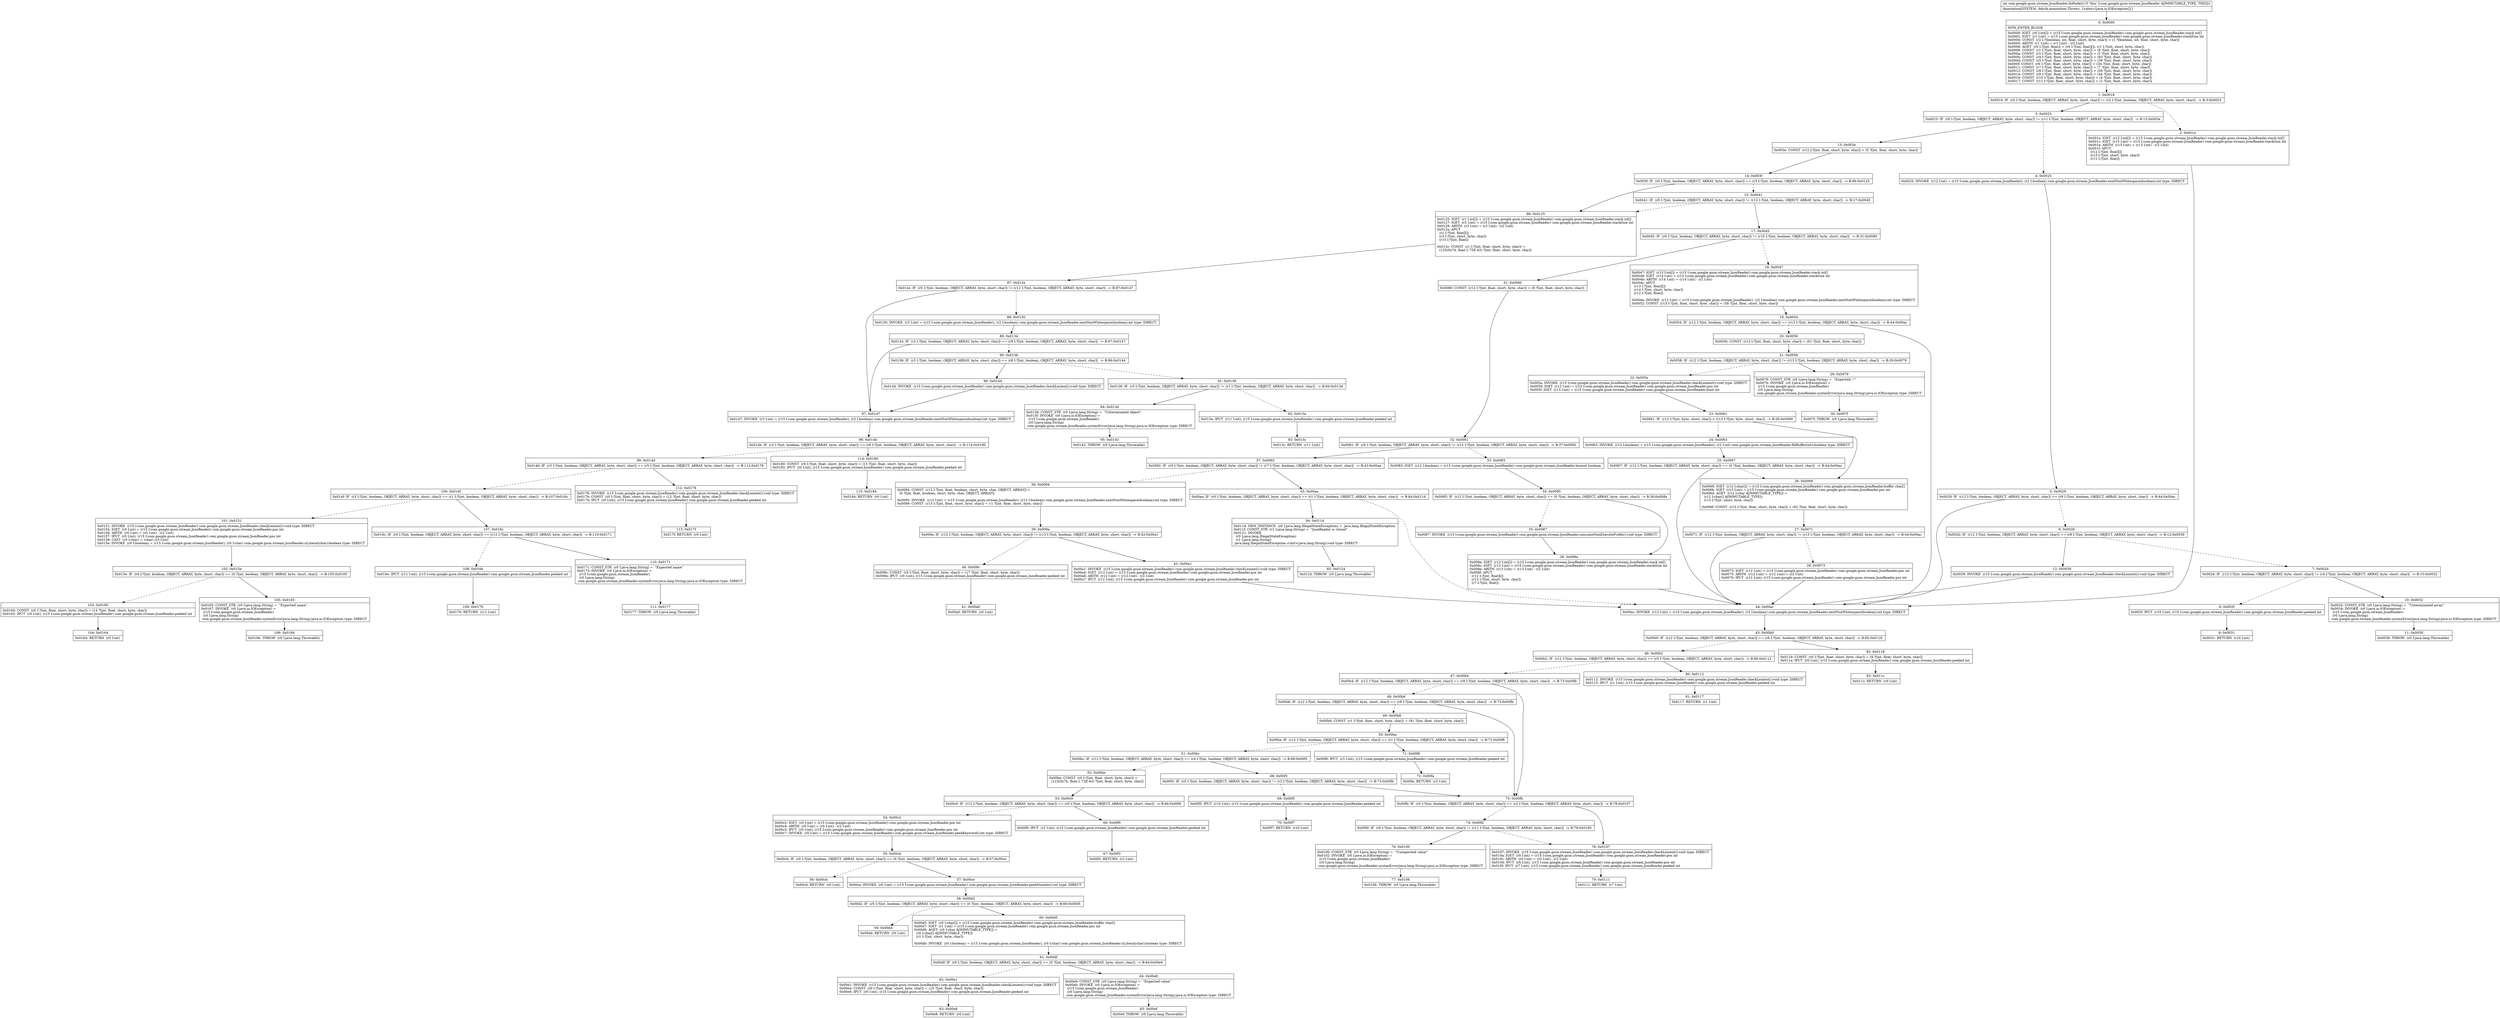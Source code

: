 digraph "CFG forcom.google.gson.stream.JsonReader.doPeek()I" {
Node_0 [shape=record,label="{0\:\ 0x0000|MTH_ENTER_BLOCK\l|0x0000: IGET  (r0 I:int[]) = (r15 I:com.google.gson.stream.JsonReader) com.google.gson.stream.JsonReader.stack int[] \l0x0002: IGET  (r1 I:int) = (r15 I:com.google.gson.stream.JsonReader) com.google.gson.stream.JsonReader.stackSize int \l0x0004: CONST  (r2 I:?[boolean, int, float, short, byte, char]) = (1 ?[boolean, int, float, short, byte, char]) \l0x0005: ARITH  (r1 I:int) = (r1 I:int) \- (r2 I:int) \l0x0006: AGET  (r0 I:?[int, float]) = (r0 I:?[int, float][]), (r1 I:?[int, short, byte, char]) \l0x0008: CONST  (r1 I:?[int, float, short, byte, char]) = (8 ?[int, float, short, byte, char]) \l0x000a: CONST  (r3 I:?[int, float, short, byte, char]) = (3 ?[int, float, short, byte, char]) \l0x000b: CONST  (r4 I:?[int, float, short, byte, char]) = (93 ?[int, float, short, byte, char]) \l0x000d: CONST  (r5 I:?[int, float, short, byte, char]) = (39 ?[int, float, short, byte, char]) \l0x000f: CONST  (r6 I:?[int, float, short, byte, char]) = (34 ?[int, float, short, byte, char]) \l0x0011: CONST  (r7 I:?[int, float, short, byte, char]) = (7 ?[int, float, short, byte, char]) \l0x0012: CONST  (r8 I:?[int, float, short, byte, char]) = (59 ?[int, float, short, byte, char]) \l0x0014: CONST  (r9 I:?[int, float, short, byte, char]) = (44 ?[int, float, short, byte, char]) \l0x0016: CONST  (r10 I:?[int, float, short, byte, char]) = (4 ?[int, float, short, byte, char]) \l0x0017: CONST  (r11 I:?[int, float, short, byte, char]) = (2 ?[int, float, short, byte, char]) \l}"];
Node_1 [shape=record,label="{1\:\ 0x0018|0x0018: IF  (r0 I:?[int, boolean, OBJECT, ARRAY, byte, short, char]) != (r2 I:?[int, boolean, OBJECT, ARRAY, byte, short, char])  \-\> B:3:0x0023 \l}"];
Node_2 [shape=record,label="{2\:\ 0x001a|0x001a: IGET  (r12 I:int[]) = (r15 I:com.google.gson.stream.JsonReader) com.google.gson.stream.JsonReader.stack int[] \l0x001c: IGET  (r13 I:int) = (r15 I:com.google.gson.stream.JsonReader) com.google.gson.stream.JsonReader.stackSize int \l0x001e: ARITH  (r13 I:int) = (r13 I:int) \- (r2 I:int) \l0x001f: APUT  \l  (r12 I:?[int, float][])\l  (r13 I:?[int, short, byte, char])\l  (r11 I:?[int, float])\l \l}"];
Node_3 [shape=record,label="{3\:\ 0x0023|0x0023: IF  (r0 I:?[int, boolean, OBJECT, ARRAY, byte, short, char]) != (r11 I:?[int, boolean, OBJECT, ARRAY, byte, short, char])  \-\> B:13:0x003e \l}"];
Node_4 [shape=record,label="{4\:\ 0x0025|0x0025: INVOKE  (r12 I:int) = (r15 I:com.google.gson.stream.JsonReader), (r2 I:boolean) com.google.gson.stream.JsonReader.nextNonWhitespace(boolean):int type: DIRECT \l}"];
Node_5 [shape=record,label="{5\:\ 0x0029|0x0029: IF  (r12 I:?[int, boolean, OBJECT, ARRAY, byte, short, char]) == (r9 I:?[int, boolean, OBJECT, ARRAY, byte, short, char])  \-\> B:44:0x00ac \l}"];
Node_6 [shape=record,label="{6\:\ 0x002b|0x002b: IF  (r12 I:?[int, boolean, OBJECT, ARRAY, byte, short, char]) == (r8 I:?[int, boolean, OBJECT, ARRAY, byte, short, char])  \-\> B:12:0x0039 \l}"];
Node_7 [shape=record,label="{7\:\ 0x002d|0x002d: IF  (r12 I:?[int, boolean, OBJECT, ARRAY, byte, short, char]) != (r4 I:?[int, boolean, OBJECT, ARRAY, byte, short, char])  \-\> B:10:0x0032 \l}"];
Node_8 [shape=record,label="{8\:\ 0x002f|0x002f: IPUT  (r10 I:int), (r15 I:com.google.gson.stream.JsonReader) com.google.gson.stream.JsonReader.peeked int \l}"];
Node_9 [shape=record,label="{9\:\ 0x0031|0x0031: RETURN  (r10 I:int) \l}"];
Node_10 [shape=record,label="{10\:\ 0x0032|0x0032: CONST_STR  (r0 I:java.lang.String) =  \"Unterminated array\" \l0x0034: INVOKE  (r0 I:java.io.IOException) = \l  (r15 I:com.google.gson.stream.JsonReader)\l  (r0 I:java.lang.String)\l com.google.gson.stream.JsonReader.syntaxError(java.lang.String):java.io.IOException type: DIRECT \l}"];
Node_11 [shape=record,label="{11\:\ 0x0038|0x0038: THROW  (r0 I:java.lang.Throwable) \l}"];
Node_12 [shape=record,label="{12\:\ 0x0039|0x0039: INVOKE  (r15 I:com.google.gson.stream.JsonReader) com.google.gson.stream.JsonReader.checkLenient():void type: DIRECT \l}"];
Node_13 [shape=record,label="{13\:\ 0x003e|0x003e: CONST  (r12 I:?[int, float, short, byte, char]) = (5 ?[int, float, short, byte, char]) \l}"];
Node_14 [shape=record,label="{14\:\ 0x003f|0x003f: IF  (r0 I:?[int, boolean, OBJECT, ARRAY, byte, short, char]) == (r3 I:?[int, boolean, OBJECT, ARRAY, byte, short, char])  \-\> B:86:0x0125 \l}"];
Node_15 [shape=record,label="{15\:\ 0x0041|0x0041: IF  (r0 I:?[int, boolean, OBJECT, ARRAY, byte, short, char]) != (r12 I:?[int, boolean, OBJECT, ARRAY, byte, short, char])  \-\> B:17:0x0045 \l}"];
Node_17 [shape=record,label="{17\:\ 0x0045|0x0045: IF  (r0 I:?[int, boolean, OBJECT, ARRAY, byte, short, char]) != (r10 I:?[int, boolean, OBJECT, ARRAY, byte, short, char])  \-\> B:31:0x0080 \l}"];
Node_18 [shape=record,label="{18\:\ 0x0047|0x0047: IGET  (r13 I:int[]) = (r15 I:com.google.gson.stream.JsonReader) com.google.gson.stream.JsonReader.stack int[] \l0x0049: IGET  (r14 I:int) = (r15 I:com.google.gson.stream.JsonReader) com.google.gson.stream.JsonReader.stackSize int \l0x004b: ARITH  (r14 I:int) = (r14 I:int) \- (r2 I:int) \l0x004c: APUT  \l  (r13 I:?[int, float][])\l  (r14 I:?[int, short, byte, char])\l  (r12 I:?[int, float])\l \l0x004e: INVOKE  (r12 I:int) = (r15 I:com.google.gson.stream.JsonReader), (r2 I:boolean) com.google.gson.stream.JsonReader.nextNonWhitespace(boolean):int type: DIRECT \l0x0052: CONST  (r13 I:?[int, float, short, byte, char]) = (58 ?[int, float, short, byte, char]) \l}"];
Node_19 [shape=record,label="{19\:\ 0x0054|0x0054: IF  (r12 I:?[int, boolean, OBJECT, ARRAY, byte, short, char]) == (r13 I:?[int, boolean, OBJECT, ARRAY, byte, short, char])  \-\> B:44:0x00ac \l}"];
Node_20 [shape=record,label="{20\:\ 0x0056|0x0056: CONST  (r13 I:?[int, float, short, byte, char]) = (61 ?[int, float, short, byte, char]) \l}"];
Node_21 [shape=record,label="{21\:\ 0x0058|0x0058: IF  (r12 I:?[int, boolean, OBJECT, ARRAY, byte, short, char]) != (r13 I:?[int, boolean, OBJECT, ARRAY, byte, short, char])  \-\> B:29:0x0079 \l}"];
Node_22 [shape=record,label="{22\:\ 0x005a|0x005a: INVOKE  (r15 I:com.google.gson.stream.JsonReader) com.google.gson.stream.JsonReader.checkLenient():void type: DIRECT \l0x005d: IGET  (r12 I:int) = (r15 I:com.google.gson.stream.JsonReader) com.google.gson.stream.JsonReader.pos int \l0x005f: IGET  (r13 I:int) = (r15 I:com.google.gson.stream.JsonReader) com.google.gson.stream.JsonReader.limit int \l}"];
Node_23 [shape=record,label="{23\:\ 0x0061|0x0061: IF  (r12 I:?[int, byte, short, char]) \< (r13 I:?[int, byte, short, char])  \-\> B:26:0x0069 \l}"];
Node_24 [shape=record,label="{24\:\ 0x0063|0x0063: INVOKE  (r12 I:boolean) = (r15 I:com.google.gson.stream.JsonReader), (r2 I:int) com.google.gson.stream.JsonReader.fillBuffer(int):boolean type: DIRECT \l}"];
Node_25 [shape=record,label="{25\:\ 0x0067|0x0067: IF  (r12 I:?[int, boolean, OBJECT, ARRAY, byte, short, char]) == (0 ?[int, boolean, OBJECT, ARRAY, byte, short, char])  \-\> B:44:0x00ac \l}"];
Node_26 [shape=record,label="{26\:\ 0x0069|0x0069: IGET  (r12 I:char[]) = (r15 I:com.google.gson.stream.JsonReader) com.google.gson.stream.JsonReader.buffer char[] \l0x006b: IGET  (r13 I:int) = (r15 I:com.google.gson.stream.JsonReader) com.google.gson.stream.JsonReader.pos int \l0x006d: AGET  (r12 I:char A[IMMUTABLE_TYPE]) = \l  (r12 I:char[] A[IMMUTABLE_TYPE])\l  (r13 I:?[int, short, byte, char])\l \l0x006f: CONST  (r13 I:?[int, float, short, byte, char]) = (62 ?[int, float, short, byte, char]) \l}"];
Node_27 [shape=record,label="{27\:\ 0x0071|0x0071: IF  (r12 I:?[int, boolean, OBJECT, ARRAY, byte, short, char]) != (r13 I:?[int, boolean, OBJECT, ARRAY, byte, short, char])  \-\> B:44:0x00ac \l}"];
Node_28 [shape=record,label="{28\:\ 0x0073|0x0073: IGET  (r12 I:int) = (r15 I:com.google.gson.stream.JsonReader) com.google.gson.stream.JsonReader.pos int \l0x0075: ARITH  (r12 I:int) = (r12 I:int) + (r2 I:int) \l0x0076: IPUT  (r12 I:int), (r15 I:com.google.gson.stream.JsonReader) com.google.gson.stream.JsonReader.pos int \l}"];
Node_29 [shape=record,label="{29\:\ 0x0079|0x0079: CONST_STR  (r0 I:java.lang.String) =  \"Expected ':'\" \l0x007b: INVOKE  (r0 I:java.io.IOException) = \l  (r15 I:com.google.gson.stream.JsonReader)\l  (r0 I:java.lang.String)\l com.google.gson.stream.JsonReader.syntaxError(java.lang.String):java.io.IOException type: DIRECT \l}"];
Node_30 [shape=record,label="{30\:\ 0x007f|0x007f: THROW  (r0 I:java.lang.Throwable) \l}"];
Node_31 [shape=record,label="{31\:\ 0x0080|0x0080: CONST  (r12 I:?[int, float, short, byte, char]) = (6 ?[int, float, short, byte, char]) \l}"];
Node_32 [shape=record,label="{32\:\ 0x0081|0x0081: IF  (r0 I:?[int, boolean, OBJECT, ARRAY, byte, short, char]) != (r12 I:?[int, boolean, OBJECT, ARRAY, byte, short, char])  \-\> B:37:0x0092 \l}"];
Node_33 [shape=record,label="{33\:\ 0x0083|0x0083: IGET  (r12 I:boolean) = (r15 I:com.google.gson.stream.JsonReader) com.google.gson.stream.JsonReader.lenient boolean \l}"];
Node_34 [shape=record,label="{34\:\ 0x0085|0x0085: IF  (r12 I:?[int, boolean, OBJECT, ARRAY, byte, short, char]) == (0 ?[int, boolean, OBJECT, ARRAY, byte, short, char])  \-\> B:36:0x008a \l}"];
Node_35 [shape=record,label="{35\:\ 0x0087|0x0087: INVOKE  (r15 I:com.google.gson.stream.JsonReader) com.google.gson.stream.JsonReader.consumeNonExecutePrefix():void type: DIRECT \l}"];
Node_36 [shape=record,label="{36\:\ 0x008a|0x008a: IGET  (r12 I:int[]) = (r15 I:com.google.gson.stream.JsonReader) com.google.gson.stream.JsonReader.stack int[] \l0x008c: IGET  (r13 I:int) = (r15 I:com.google.gson.stream.JsonReader) com.google.gson.stream.JsonReader.stackSize int \l0x008e: ARITH  (r13 I:int) = (r13 I:int) \- (r2 I:int) \l0x008f: APUT  \l  (r12 I:?[int, float][])\l  (r13 I:?[int, short, byte, char])\l  (r7 I:?[int, float])\l \l}"];
Node_37 [shape=record,label="{37\:\ 0x0092|0x0092: IF  (r0 I:?[int, boolean, OBJECT, ARRAY, byte, short, char]) != (r7 I:?[int, boolean, OBJECT, ARRAY, byte, short, char])  \-\> B:43:0x00aa \l}"];
Node_38 [shape=record,label="{38\:\ 0x0094|0x0094: CONST  (r12 I:?[int, float, boolean, short, byte, char, OBJECT, ARRAY]) = \l  (0 ?[int, float, boolean, short, byte, char, OBJECT, ARRAY])\l \l0x0095: INVOKE  (r12 I:int) = (r15 I:com.google.gson.stream.JsonReader), (r12 I:boolean) com.google.gson.stream.JsonReader.nextNonWhitespace(boolean):int type: DIRECT \l0x0099: CONST  (r13 I:?[int, float, short, byte, char]) = (\-1 ?[int, float, short, byte, char]) \l}"];
Node_39 [shape=record,label="{39\:\ 0x009a|0x009a: IF  (r12 I:?[int, boolean, OBJECT, ARRAY, byte, short, char]) != (r13 I:?[int, boolean, OBJECT, ARRAY, byte, short, char])  \-\> B:42:0x00a1 \l}"];
Node_40 [shape=record,label="{40\:\ 0x009c|0x009c: CONST  (r0 I:?[int, float, short, byte, char]) = (17 ?[int, float, short, byte, char]) \l0x009e: IPUT  (r0 I:int), (r15 I:com.google.gson.stream.JsonReader) com.google.gson.stream.JsonReader.peeked int \l}"];
Node_41 [shape=record,label="{41\:\ 0x00a0|0x00a0: RETURN  (r0 I:int) \l}"];
Node_42 [shape=record,label="{42\:\ 0x00a1|0x00a1: INVOKE  (r15 I:com.google.gson.stream.JsonReader) com.google.gson.stream.JsonReader.checkLenient():void type: DIRECT \l0x00a4: IGET  (r12 I:int) = (r15 I:com.google.gson.stream.JsonReader) com.google.gson.stream.JsonReader.pos int \l0x00a6: ARITH  (r12 I:int) = (r12 I:int) \- (r2 I:int) \l0x00a7: IPUT  (r12 I:int), (r15 I:com.google.gson.stream.JsonReader) com.google.gson.stream.JsonReader.pos int \l}"];
Node_43 [shape=record,label="{43\:\ 0x00aa|0x00aa: IF  (r0 I:?[int, boolean, OBJECT, ARRAY, byte, short, char]) == (r1 I:?[int, boolean, OBJECT, ARRAY, byte, short, char])  \-\> B:84:0x011d \l}"];
Node_44 [shape=record,label="{44\:\ 0x00ac|0x00ac: INVOKE  (r12 I:int) = (r15 I:com.google.gson.stream.JsonReader), (r2 I:boolean) com.google.gson.stream.JsonReader.nextNonWhitespace(boolean):int type: DIRECT \l}"];
Node_45 [shape=record,label="{45\:\ 0x00b0|0x00b0: IF  (r12 I:?[int, boolean, OBJECT, ARRAY, byte, short, char]) == (r6 I:?[int, boolean, OBJECT, ARRAY, byte, short, char])  \-\> B:82:0x0118 \l}"];
Node_46 [shape=record,label="{46\:\ 0x00b2|0x00b2: IF  (r12 I:?[int, boolean, OBJECT, ARRAY, byte, short, char]) == (r5 I:?[int, boolean, OBJECT, ARRAY, byte, short, char])  \-\> B:80:0x0112 \l}"];
Node_47 [shape=record,label="{47\:\ 0x00b4|0x00b4: IF  (r12 I:?[int, boolean, OBJECT, ARRAY, byte, short, char]) == (r9 I:?[int, boolean, OBJECT, ARRAY, byte, short, char])  \-\> B:73:0x00fb \l}"];
Node_48 [shape=record,label="{48\:\ 0x00b6|0x00b6: IF  (r12 I:?[int, boolean, OBJECT, ARRAY, byte, short, char]) == (r8 I:?[int, boolean, OBJECT, ARRAY, byte, short, char])  \-\> B:73:0x00fb \l}"];
Node_49 [shape=record,label="{49\:\ 0x00b8|0x00b8: CONST  (r1 I:?[int, float, short, byte, char]) = (91 ?[int, float, short, byte, char]) \l}"];
Node_50 [shape=record,label="{50\:\ 0x00ba|0x00ba: IF  (r12 I:?[int, boolean, OBJECT, ARRAY, byte, short, char]) == (r1 I:?[int, boolean, OBJECT, ARRAY, byte, short, char])  \-\> B:71:0x00f8 \l}"];
Node_51 [shape=record,label="{51\:\ 0x00bc|0x00bc: IF  (r12 I:?[int, boolean, OBJECT, ARRAY, byte, short, char]) == (r4 I:?[int, boolean, OBJECT, ARRAY, byte, short, char])  \-\> B:68:0x00f3 \l}"];
Node_52 [shape=record,label="{52\:\ 0x00be|0x00be: CONST  (r0 I:?[int, float, short, byte, char]) = \l  (123(0x7b, float:1.72E\-43) ?[int, float, short, byte, char])\l \l}"];
Node_53 [shape=record,label="{53\:\ 0x00c0|0x00c0: IF  (r12 I:?[int, boolean, OBJECT, ARRAY, byte, short, char]) == (r0 I:?[int, boolean, OBJECT, ARRAY, byte, short, char])  \-\> B:66:0x00f0 \l}"];
Node_54 [shape=record,label="{54\:\ 0x00c2|0x00c2: IGET  (r0 I:int) = (r15 I:com.google.gson.stream.JsonReader) com.google.gson.stream.JsonReader.pos int \l0x00c4: ARITH  (r0 I:int) = (r0 I:int) \- (r2 I:int) \l0x00c5: IPUT  (r0 I:int), (r15 I:com.google.gson.stream.JsonReader) com.google.gson.stream.JsonReader.pos int \l0x00c7: INVOKE  (r0 I:int) = (r15 I:com.google.gson.stream.JsonReader) com.google.gson.stream.JsonReader.peekKeyword():int type: DIRECT \l}"];
Node_55 [shape=record,label="{55\:\ 0x00cb|0x00cb: IF  (r0 I:?[int, boolean, OBJECT, ARRAY, byte, short, char]) == (0 ?[int, boolean, OBJECT, ARRAY, byte, short, char])  \-\> B:57:0x00ce \l}"];
Node_56 [shape=record,label="{56\:\ 0x00cd|0x00cd: RETURN  (r0 I:int) \l}"];
Node_57 [shape=record,label="{57\:\ 0x00ce|0x00ce: INVOKE  (r0 I:int) = (r15 I:com.google.gson.stream.JsonReader) com.google.gson.stream.JsonReader.peekNumber():int type: DIRECT \l}"];
Node_58 [shape=record,label="{58\:\ 0x00d2|0x00d2: IF  (r0 I:?[int, boolean, OBJECT, ARRAY, byte, short, char]) == (0 ?[int, boolean, OBJECT, ARRAY, byte, short, char])  \-\> B:60:0x00d5 \l}"];
Node_59 [shape=record,label="{59\:\ 0x00d4|0x00d4: RETURN  (r0 I:int) \l}"];
Node_60 [shape=record,label="{60\:\ 0x00d5|0x00d5: IGET  (r0 I:char[]) = (r15 I:com.google.gson.stream.JsonReader) com.google.gson.stream.JsonReader.buffer char[] \l0x00d7: IGET  (r1 I:int) = (r15 I:com.google.gson.stream.JsonReader) com.google.gson.stream.JsonReader.pos int \l0x00d9: AGET  (r0 I:char A[IMMUTABLE_TYPE]) = \l  (r0 I:char[] A[IMMUTABLE_TYPE])\l  (r1 I:?[int, short, byte, char])\l \l0x00db: INVOKE  (r0 I:boolean) = (r15 I:com.google.gson.stream.JsonReader), (r0 I:char) com.google.gson.stream.JsonReader.isLiteral(char):boolean type: DIRECT \l}"];
Node_61 [shape=record,label="{61\:\ 0x00df|0x00df: IF  (r0 I:?[int, boolean, OBJECT, ARRAY, byte, short, char]) == (0 ?[int, boolean, OBJECT, ARRAY, byte, short, char])  \-\> B:64:0x00e9 \l}"];
Node_62 [shape=record,label="{62\:\ 0x00e1|0x00e1: INVOKE  (r15 I:com.google.gson.stream.JsonReader) com.google.gson.stream.JsonReader.checkLenient():void type: DIRECT \l0x00e4: CONST  (r0 I:?[int, float, short, byte, char]) = (10 ?[int, float, short, byte, char]) \l0x00e6: IPUT  (r0 I:int), (r15 I:com.google.gson.stream.JsonReader) com.google.gson.stream.JsonReader.peeked int \l}"];
Node_63 [shape=record,label="{63\:\ 0x00e8|0x00e8: RETURN  (r0 I:int) \l}"];
Node_64 [shape=record,label="{64\:\ 0x00e9|0x00e9: CONST_STR  (r0 I:java.lang.String) =  \"Expected value\" \l0x00eb: INVOKE  (r0 I:java.io.IOException) = \l  (r15 I:com.google.gson.stream.JsonReader)\l  (r0 I:java.lang.String)\l com.google.gson.stream.JsonReader.syntaxError(java.lang.String):java.io.IOException type: DIRECT \l}"];
Node_65 [shape=record,label="{65\:\ 0x00ef|0x00ef: THROW  (r0 I:java.lang.Throwable) \l}"];
Node_66 [shape=record,label="{66\:\ 0x00f0|0x00f0: IPUT  (r2 I:int), (r15 I:com.google.gson.stream.JsonReader) com.google.gson.stream.JsonReader.peeked int \l}"];
Node_67 [shape=record,label="{67\:\ 0x00f2|0x00f2: RETURN  (r2 I:int) \l}"];
Node_68 [shape=record,label="{68\:\ 0x00f3|0x00f3: IF  (r0 I:?[int, boolean, OBJECT, ARRAY, byte, short, char]) != (r2 I:?[int, boolean, OBJECT, ARRAY, byte, short, char])  \-\> B:73:0x00fb \l}"];
Node_69 [shape=record,label="{69\:\ 0x00f5|0x00f5: IPUT  (r10 I:int), (r15 I:com.google.gson.stream.JsonReader) com.google.gson.stream.JsonReader.peeked int \l}"];
Node_70 [shape=record,label="{70\:\ 0x00f7|0x00f7: RETURN  (r10 I:int) \l}"];
Node_71 [shape=record,label="{71\:\ 0x00f8|0x00f8: IPUT  (r3 I:int), (r15 I:com.google.gson.stream.JsonReader) com.google.gson.stream.JsonReader.peeked int \l}"];
Node_72 [shape=record,label="{72\:\ 0x00fa|0x00fa: RETURN  (r3 I:int) \l}"];
Node_73 [shape=record,label="{73\:\ 0x00fb|0x00fb: IF  (r0 I:?[int, boolean, OBJECT, ARRAY, byte, short, char]) == (r2 I:?[int, boolean, OBJECT, ARRAY, byte, short, char])  \-\> B:78:0x0107 \l}"];
Node_74 [shape=record,label="{74\:\ 0x00fd|0x00fd: IF  (r0 I:?[int, boolean, OBJECT, ARRAY, byte, short, char]) != (r11 I:?[int, boolean, OBJECT, ARRAY, byte, short, char])  \-\> B:76:0x0100 \l}"];
Node_76 [shape=record,label="{76\:\ 0x0100|0x0100: CONST_STR  (r0 I:java.lang.String) =  \"Unexpected value\" \l0x0102: INVOKE  (r0 I:java.io.IOException) = \l  (r15 I:com.google.gson.stream.JsonReader)\l  (r0 I:java.lang.String)\l com.google.gson.stream.JsonReader.syntaxError(java.lang.String):java.io.IOException type: DIRECT \l}"];
Node_77 [shape=record,label="{77\:\ 0x0106|0x0106: THROW  (r0 I:java.lang.Throwable) \l}"];
Node_78 [shape=record,label="{78\:\ 0x0107|0x0107: INVOKE  (r15 I:com.google.gson.stream.JsonReader) com.google.gson.stream.JsonReader.checkLenient():void type: DIRECT \l0x010a: IGET  (r0 I:int) = (r15 I:com.google.gson.stream.JsonReader) com.google.gson.stream.JsonReader.pos int \l0x010c: ARITH  (r0 I:int) = (r0 I:int) \- (r2 I:int) \l0x010d: IPUT  (r0 I:int), (r15 I:com.google.gson.stream.JsonReader) com.google.gson.stream.JsonReader.pos int \l0x010f: IPUT  (r7 I:int), (r15 I:com.google.gson.stream.JsonReader) com.google.gson.stream.JsonReader.peeked int \l}"];
Node_79 [shape=record,label="{79\:\ 0x0111|0x0111: RETURN  (r7 I:int) \l}"];
Node_80 [shape=record,label="{80\:\ 0x0112|0x0112: INVOKE  (r15 I:com.google.gson.stream.JsonReader) com.google.gson.stream.JsonReader.checkLenient():void type: DIRECT \l0x0115: IPUT  (r1 I:int), (r15 I:com.google.gson.stream.JsonReader) com.google.gson.stream.JsonReader.peeked int \l}"];
Node_81 [shape=record,label="{81\:\ 0x0117|0x0117: RETURN  (r1 I:int) \l}"];
Node_82 [shape=record,label="{82\:\ 0x0118|0x0118: CONST  (r0 I:?[int, float, short, byte, char]) = (9 ?[int, float, short, byte, char]) \l0x011a: IPUT  (r0 I:int), (r15 I:com.google.gson.stream.JsonReader) com.google.gson.stream.JsonReader.peeked int \l}"];
Node_83 [shape=record,label="{83\:\ 0x011c|0x011c: RETURN  (r0 I:int) \l}"];
Node_84 [shape=record,label="{84\:\ 0x011d|0x011d: NEW_INSTANCE  (r0 I:java.lang.IllegalStateException) =  java.lang.IllegalStateException \l0x011f: CONST_STR  (r1 I:java.lang.String) =  \"JsonReader is closed\" \l0x0121: INVOKE  \l  (r0 I:java.lang.IllegalStateException)\l  (r1 I:java.lang.String)\l java.lang.IllegalStateException.\<init\>(java.lang.String):void type: DIRECT \l}"];
Node_85 [shape=record,label="{85\:\ 0x0124|0x0124: THROW  (r0 I:java.lang.Throwable) \l}"];
Node_86 [shape=record,label="{86\:\ 0x0125|0x0125: IGET  (r1 I:int[]) = (r15 I:com.google.gson.stream.JsonReader) com.google.gson.stream.JsonReader.stack int[] \l0x0127: IGET  (r3 I:int) = (r15 I:com.google.gson.stream.JsonReader) com.google.gson.stream.JsonReader.stackSize int \l0x0129: ARITH  (r3 I:int) = (r3 I:int) \- (r2 I:int) \l0x012a: APUT  \l  (r1 I:?[int, float][])\l  (r3 I:?[int, short, byte, char])\l  (r10 I:?[int, float])\l \l0x012c: CONST  (r1 I:?[int, float, short, byte, char]) = \l  (125(0x7d, float:1.75E\-43) ?[int, float, short, byte, char])\l \l}"];
Node_87 [shape=record,label="{87\:\ 0x012e|0x012e: IF  (r0 I:?[int, boolean, OBJECT, ARRAY, byte, short, char]) != (r12 I:?[int, boolean, OBJECT, ARRAY, byte, short, char])  \-\> B:97:0x0147 \l}"];
Node_88 [shape=record,label="{88\:\ 0x0130|0x0130: INVOKE  (r3 I:int) = (r15 I:com.google.gson.stream.JsonReader), (r2 I:boolean) com.google.gson.stream.JsonReader.nextNonWhitespace(boolean):int type: DIRECT \l}"];
Node_89 [shape=record,label="{89\:\ 0x0134|0x0134: IF  (r3 I:?[int, boolean, OBJECT, ARRAY, byte, short, char]) == (r9 I:?[int, boolean, OBJECT, ARRAY, byte, short, char])  \-\> B:97:0x0147 \l}"];
Node_90 [shape=record,label="{90\:\ 0x0136|0x0136: IF  (r3 I:?[int, boolean, OBJECT, ARRAY, byte, short, char]) == (r8 I:?[int, boolean, OBJECT, ARRAY, byte, short, char])  \-\> B:96:0x0144 \l}"];
Node_91 [shape=record,label="{91\:\ 0x0138|0x0138: IF  (r3 I:?[int, boolean, OBJECT, ARRAY, byte, short, char]) != (r1 I:?[int, boolean, OBJECT, ARRAY, byte, short, char])  \-\> B:94:0x013d \l}"];
Node_92 [shape=record,label="{92\:\ 0x013a|0x013a: IPUT  (r11 I:int), (r15 I:com.google.gson.stream.JsonReader) com.google.gson.stream.JsonReader.peeked int \l}"];
Node_93 [shape=record,label="{93\:\ 0x013c|0x013c: RETURN  (r11 I:int) \l}"];
Node_94 [shape=record,label="{94\:\ 0x013d|0x013d: CONST_STR  (r0 I:java.lang.String) =  \"Unterminated object\" \l0x013f: INVOKE  (r0 I:java.io.IOException) = \l  (r15 I:com.google.gson.stream.JsonReader)\l  (r0 I:java.lang.String)\l com.google.gson.stream.JsonReader.syntaxError(java.lang.String):java.io.IOException type: DIRECT \l}"];
Node_95 [shape=record,label="{95\:\ 0x0143|0x0143: THROW  (r0 I:java.lang.Throwable) \l}"];
Node_96 [shape=record,label="{96\:\ 0x0144|0x0144: INVOKE  (r15 I:com.google.gson.stream.JsonReader) com.google.gson.stream.JsonReader.checkLenient():void type: DIRECT \l}"];
Node_97 [shape=record,label="{97\:\ 0x0147|0x0147: INVOKE  (r3 I:int) = (r15 I:com.google.gson.stream.JsonReader), (r2 I:boolean) com.google.gson.stream.JsonReader.nextNonWhitespace(boolean):int type: DIRECT \l}"];
Node_98 [shape=record,label="{98\:\ 0x014b|0x014b: IF  (r3 I:?[int, boolean, OBJECT, ARRAY, byte, short, char]) == (r6 I:?[int, boolean, OBJECT, ARRAY, byte, short, char])  \-\> B:114:0x0180 \l}"];
Node_99 [shape=record,label="{99\:\ 0x014d|0x014d: IF  (r3 I:?[int, boolean, OBJECT, ARRAY, byte, short, char]) == (r5 I:?[int, boolean, OBJECT, ARRAY, byte, short, char])  \-\> B:112:0x0178 \l}"];
Node_100 [shape=record,label="{100\:\ 0x014f|0x014f: IF  (r3 I:?[int, boolean, OBJECT, ARRAY, byte, short, char]) == (r1 I:?[int, boolean, OBJECT, ARRAY, byte, short, char])  \-\> B:107:0x016c \l}"];
Node_101 [shape=record,label="{101\:\ 0x0151|0x0151: INVOKE  (r15 I:com.google.gson.stream.JsonReader) com.google.gson.stream.JsonReader.checkLenient():void type: DIRECT \l0x0154: IGET  (r0 I:int) = (r15 I:com.google.gson.stream.JsonReader) com.google.gson.stream.JsonReader.pos int \l0x0156: ARITH  (r0 I:int) = (r0 I:int) \- (r2 I:int) \l0x0157: IPUT  (r0 I:int), (r15 I:com.google.gson.stream.JsonReader) com.google.gson.stream.JsonReader.pos int \l0x0159: CAST  (r0 I:char) = (char) (r3 I:int) \l0x015a: INVOKE  (r0 I:boolean) = (r15 I:com.google.gson.stream.JsonReader), (r0 I:char) com.google.gson.stream.JsonReader.isLiteral(char):boolean type: DIRECT \l}"];
Node_102 [shape=record,label="{102\:\ 0x015e|0x015e: IF  (r0 I:?[int, boolean, OBJECT, ARRAY, byte, short, char]) == (0 ?[int, boolean, OBJECT, ARRAY, byte, short, char])  \-\> B:105:0x0165 \l}"];
Node_103 [shape=record,label="{103\:\ 0x0160|0x0160: CONST  (r0 I:?[int, float, short, byte, char]) = (14 ?[int, float, short, byte, char]) \l0x0162: IPUT  (r0 I:int), (r15 I:com.google.gson.stream.JsonReader) com.google.gson.stream.JsonReader.peeked int \l}"];
Node_104 [shape=record,label="{104\:\ 0x0164|0x0164: RETURN  (r0 I:int) \l}"];
Node_105 [shape=record,label="{105\:\ 0x0165|0x0165: CONST_STR  (r0 I:java.lang.String) =  \"Expected name\" \l0x0167: INVOKE  (r0 I:java.io.IOException) = \l  (r15 I:com.google.gson.stream.JsonReader)\l  (r0 I:java.lang.String)\l com.google.gson.stream.JsonReader.syntaxError(java.lang.String):java.io.IOException type: DIRECT \l}"];
Node_106 [shape=record,label="{106\:\ 0x016b|0x016b: THROW  (r0 I:java.lang.Throwable) \l}"];
Node_107 [shape=record,label="{107\:\ 0x016c|0x016c: IF  (r0 I:?[int, boolean, OBJECT, ARRAY, byte, short, char]) == (r12 I:?[int, boolean, OBJECT, ARRAY, byte, short, char])  \-\> B:110:0x0171 \l}"];
Node_108 [shape=record,label="{108\:\ 0x016e|0x016e: IPUT  (r11 I:int), (r15 I:com.google.gson.stream.JsonReader) com.google.gson.stream.JsonReader.peeked int \l}"];
Node_109 [shape=record,label="{109\:\ 0x0170|0x0170: RETURN  (r11 I:int) \l}"];
Node_110 [shape=record,label="{110\:\ 0x0171|0x0171: CONST_STR  (r0 I:java.lang.String) =  \"Expected name\" \l0x0173: INVOKE  (r0 I:java.io.IOException) = \l  (r15 I:com.google.gson.stream.JsonReader)\l  (r0 I:java.lang.String)\l com.google.gson.stream.JsonReader.syntaxError(java.lang.String):java.io.IOException type: DIRECT \l}"];
Node_111 [shape=record,label="{111\:\ 0x0177|0x0177: THROW  (r0 I:java.lang.Throwable) \l}"];
Node_112 [shape=record,label="{112\:\ 0x0178|0x0178: INVOKE  (r15 I:com.google.gson.stream.JsonReader) com.google.gson.stream.JsonReader.checkLenient():void type: DIRECT \l0x017b: CONST  (r0 I:?[int, float, short, byte, char]) = (12 ?[int, float, short, byte, char]) \l0x017d: IPUT  (r0 I:int), (r15 I:com.google.gson.stream.JsonReader) com.google.gson.stream.JsonReader.peeked int \l}"];
Node_113 [shape=record,label="{113\:\ 0x017f|0x017f: RETURN  (r0 I:int) \l}"];
Node_114 [shape=record,label="{114\:\ 0x0180|0x0180: CONST  (r0 I:?[int, float, short, byte, char]) = (13 ?[int, float, short, byte, char]) \l0x0182: IPUT  (r0 I:int), (r15 I:com.google.gson.stream.JsonReader) com.google.gson.stream.JsonReader.peeked int \l}"];
Node_115 [shape=record,label="{115\:\ 0x0184|0x0184: RETURN  (r0 I:int) \l}"];
MethodNode[shape=record,label="{int com.google.gson.stream.JsonReader.doPeek((r15 'this' I:com.google.gson.stream.JsonReader A[IMMUTABLE_TYPE, THIS]))  | Annotation[SYSTEM, dalvik.annotation.Throws, \{value=[java.io.IOException]\}]\l}"];
MethodNode -> Node_0;
Node_0 -> Node_1;
Node_1 -> Node_2[style=dashed];
Node_1 -> Node_3;
Node_2 -> Node_44;
Node_3 -> Node_4[style=dashed];
Node_3 -> Node_13;
Node_4 -> Node_5;
Node_5 -> Node_6[style=dashed];
Node_5 -> Node_44;
Node_6 -> Node_7[style=dashed];
Node_6 -> Node_12;
Node_7 -> Node_8[style=dashed];
Node_7 -> Node_10;
Node_8 -> Node_9;
Node_10 -> Node_11;
Node_12 -> Node_44;
Node_13 -> Node_14;
Node_14 -> Node_15[style=dashed];
Node_14 -> Node_86;
Node_15 -> Node_17;
Node_15 -> Node_86[style=dashed];
Node_17 -> Node_18[style=dashed];
Node_17 -> Node_31;
Node_18 -> Node_19;
Node_19 -> Node_20[style=dashed];
Node_19 -> Node_44;
Node_20 -> Node_21;
Node_21 -> Node_22[style=dashed];
Node_21 -> Node_29;
Node_22 -> Node_23;
Node_23 -> Node_24[style=dashed];
Node_23 -> Node_26;
Node_24 -> Node_25;
Node_25 -> Node_26[style=dashed];
Node_25 -> Node_44;
Node_26 -> Node_27;
Node_27 -> Node_28[style=dashed];
Node_27 -> Node_44;
Node_28 -> Node_44;
Node_29 -> Node_30;
Node_31 -> Node_32;
Node_32 -> Node_33[style=dashed];
Node_32 -> Node_37;
Node_33 -> Node_34;
Node_34 -> Node_35[style=dashed];
Node_34 -> Node_36;
Node_35 -> Node_36;
Node_36 -> Node_44;
Node_37 -> Node_38[style=dashed];
Node_37 -> Node_43;
Node_38 -> Node_39;
Node_39 -> Node_40[style=dashed];
Node_39 -> Node_42;
Node_40 -> Node_41;
Node_42 -> Node_44;
Node_43 -> Node_44[style=dashed];
Node_43 -> Node_84;
Node_44 -> Node_45;
Node_45 -> Node_46[style=dashed];
Node_45 -> Node_82;
Node_46 -> Node_47[style=dashed];
Node_46 -> Node_80;
Node_47 -> Node_48[style=dashed];
Node_47 -> Node_73;
Node_48 -> Node_49[style=dashed];
Node_48 -> Node_73;
Node_49 -> Node_50;
Node_50 -> Node_51[style=dashed];
Node_50 -> Node_71;
Node_51 -> Node_52[style=dashed];
Node_51 -> Node_68;
Node_52 -> Node_53;
Node_53 -> Node_54[style=dashed];
Node_53 -> Node_66;
Node_54 -> Node_55;
Node_55 -> Node_56[style=dashed];
Node_55 -> Node_57;
Node_57 -> Node_58;
Node_58 -> Node_59[style=dashed];
Node_58 -> Node_60;
Node_60 -> Node_61;
Node_61 -> Node_62[style=dashed];
Node_61 -> Node_64;
Node_62 -> Node_63;
Node_64 -> Node_65;
Node_66 -> Node_67;
Node_68 -> Node_69[style=dashed];
Node_68 -> Node_73;
Node_69 -> Node_70;
Node_71 -> Node_72;
Node_73 -> Node_74[style=dashed];
Node_73 -> Node_78;
Node_74 -> Node_76;
Node_74 -> Node_78[style=dashed];
Node_76 -> Node_77;
Node_78 -> Node_79;
Node_80 -> Node_81;
Node_82 -> Node_83;
Node_84 -> Node_85;
Node_86 -> Node_87;
Node_87 -> Node_88[style=dashed];
Node_87 -> Node_97;
Node_88 -> Node_89;
Node_89 -> Node_90[style=dashed];
Node_89 -> Node_97;
Node_90 -> Node_91[style=dashed];
Node_90 -> Node_96;
Node_91 -> Node_92[style=dashed];
Node_91 -> Node_94;
Node_92 -> Node_93;
Node_94 -> Node_95;
Node_96 -> Node_97;
Node_97 -> Node_98;
Node_98 -> Node_99[style=dashed];
Node_98 -> Node_114;
Node_99 -> Node_100[style=dashed];
Node_99 -> Node_112;
Node_100 -> Node_101[style=dashed];
Node_100 -> Node_107;
Node_101 -> Node_102;
Node_102 -> Node_103[style=dashed];
Node_102 -> Node_105;
Node_103 -> Node_104;
Node_105 -> Node_106;
Node_107 -> Node_108[style=dashed];
Node_107 -> Node_110;
Node_108 -> Node_109;
Node_110 -> Node_111;
Node_112 -> Node_113;
Node_114 -> Node_115;
}

